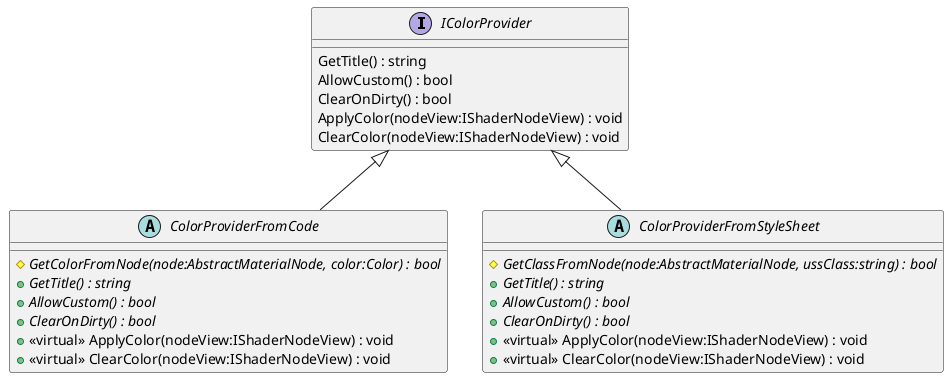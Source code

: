 @startuml
interface IColorProvider {
    GetTitle() : string
    AllowCustom() : bool
    ClearOnDirty() : bool
    ApplyColor(nodeView:IShaderNodeView) : void
    ClearColor(nodeView:IShaderNodeView) : void
}
abstract class ColorProviderFromCode {
    # {abstract} GetColorFromNode(node:AbstractMaterialNode, color:Color) : bool
    + {abstract} GetTitle() : string
    + {abstract} AllowCustom() : bool
    + {abstract} ClearOnDirty() : bool
    + <<virtual>> ApplyColor(nodeView:IShaderNodeView) : void
    + <<virtual>> ClearColor(nodeView:IShaderNodeView) : void
}
abstract class ColorProviderFromStyleSheet {
    # {abstract} GetClassFromNode(node:AbstractMaterialNode, ussClass:string) : bool
    + {abstract} GetTitle() : string
    + {abstract} AllowCustom() : bool
    + {abstract} ClearOnDirty() : bool
    + <<virtual>> ApplyColor(nodeView:IShaderNodeView) : void
    + <<virtual>> ClearColor(nodeView:IShaderNodeView) : void
}
IColorProvider <|-- ColorProviderFromCode
IColorProvider <|-- ColorProviderFromStyleSheet
@enduml
